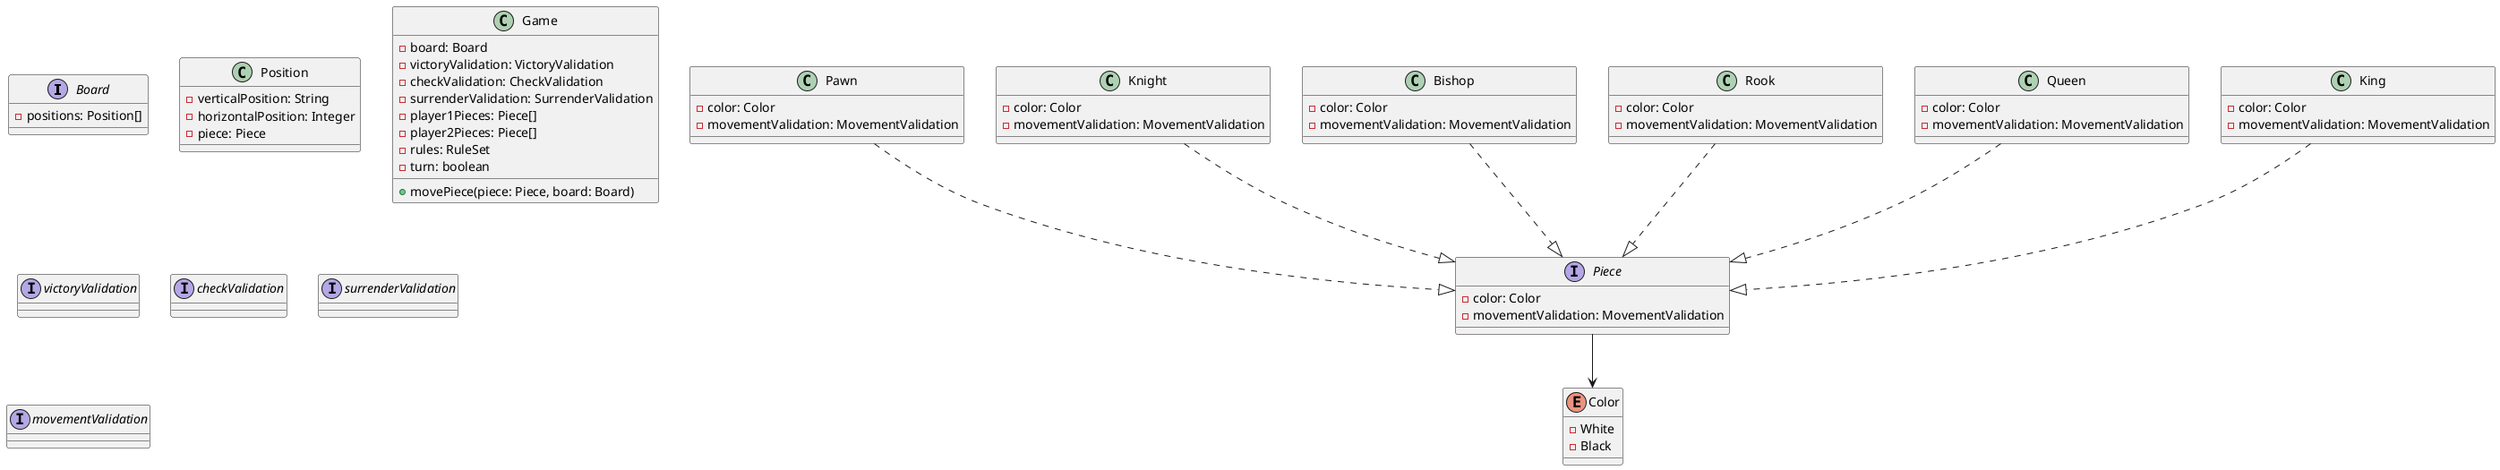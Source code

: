 @startuml
'https://plantuml.com/sequence-diagram

interface Board{
    - positions: Position[]

}

class Position{
    - verticalPosition: String
    - horizontalPosition: Integer
    - piece: Piece

}

Piece --> Color
interface Piece{
    - color: Color
    - movementValidation: MovementValidation
}

enum Color{
    - White
    - Black
}

class Game{
    - board: Board
    - victoryValidation: VictoryValidation
    - checkValidation: CheckValidation
    - surrenderValidation: SurrenderValidation
    - player1Pieces: Piece[]
    - player2Pieces: Piece[]
    - rules: RuleSet
    - turn: boolean
    + movePiece(piece: Piece, board: Board)

}

interface victoryValidation{}

interface checkValidation{}

interface surrenderValidation{}

interface movementValidation{}

Pawn ..|> Piece
class Pawn{
    - color: Color
    - movementValidation: MovementValidation
}

Knight ..|> Piece
class Knight{
    - color: Color
    - movementValidation: MovementValidation
}

Bishop ..|> Piece
class Bishop{
    - color: Color
    - movementValidation: MovementValidation
}

Rook ..|> Piece
class Rook{
    - color: Color
    - movementValidation: MovementValidation
}

Queen ..|> Piece
class Queen{
    - color: Color
    - movementValidation: MovementValidation
}

King ..|> Piece
class King{
    - color: Color
    - movementValidation: MovementValidation
}



/'
    --|> herencia
    *-- composición
    o-- agregación
    --> asosiación
    ..> dependencia
    <|.. realización/implementación
'/
@enduml